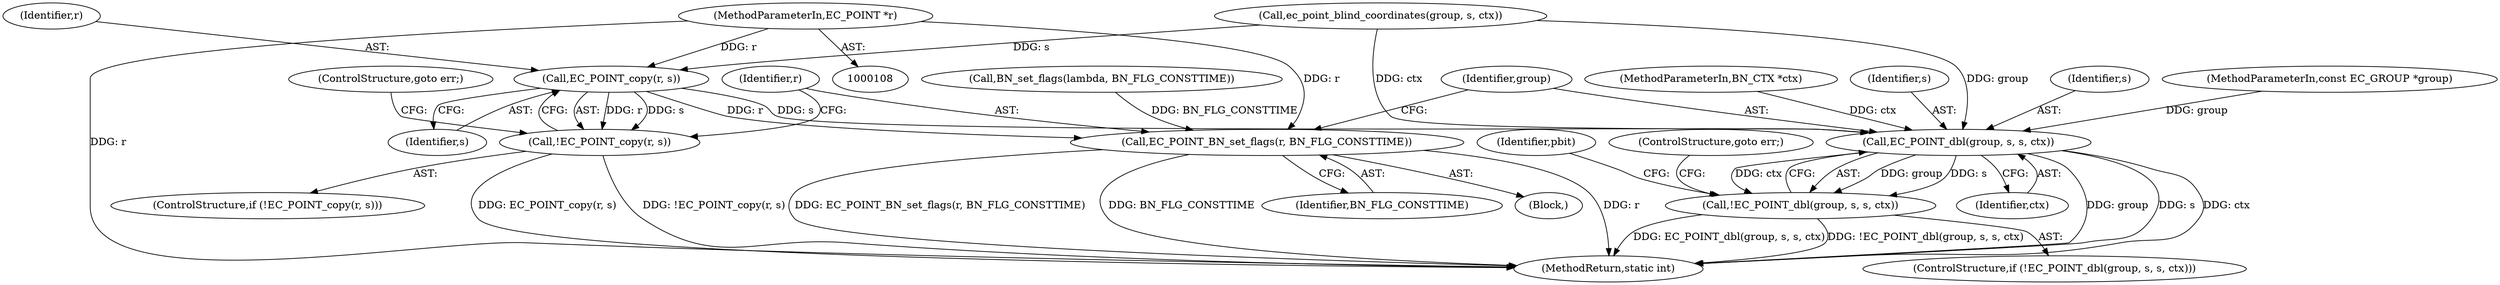 digraph "0_openssl_56fb454d281a023b3f950d969693553d3f3ceea1@pointer" {
"1000110" [label="(MethodParameterIn,EC_POINT *r)"];
"1000366" [label="(Call,EC_POINT_copy(r, s))"];
"1000365" [label="(Call,!EC_POINT_copy(r, s))"];
"1000370" [label="(Call,EC_POINT_BN_set_flags(r, BN_FLG_CONSTTIME))"];
"1000375" [label="(Call,EC_POINT_dbl(group, s, s, ctx))"];
"1000374" [label="(Call,!EC_POINT_dbl(group, s, s, ctx))"];
"1000378" [label="(Identifier,s)"];
"1000109" [label="(MethodParameterIn,const EC_GROUP *group)"];
"1000372" [label="(Identifier,BN_FLG_CONSTTIME)"];
"1000368" [label="(Identifier,s)"];
"1000369" [label="(ControlStructure,goto err;)"];
"1000373" [label="(ControlStructure,if (!EC_POINT_dbl(group, s, s, ctx)))"];
"1000374" [label="(Call,!EC_POINT_dbl(group, s, s, ctx))"];
"1000359" [label="(Call,ec_point_blind_coordinates(group, s, ctx))"];
"1000375" [label="(Call,EC_POINT_dbl(group, s, s, ctx))"];
"1000382" [label="(Identifier,pbit)"];
"1000379" [label="(Identifier,ctx)"];
"1000367" [label="(Identifier,r)"];
"1000280" [label="(Call,BN_set_flags(lambda, BN_FLG_CONSTTIME))"];
"1000366" [label="(Call,EC_POINT_copy(r, s))"];
"1000364" [label="(ControlStructure,if (!EC_POINT_copy(r, s)))"];
"1000110" [label="(MethodParameterIn,EC_POINT *r)"];
"1000370" [label="(Call,EC_POINT_BN_set_flags(r, BN_FLG_CONSTTIME))"];
"1000113" [label="(MethodParameterIn,BN_CTX *ctx)"];
"1000380" [label="(ControlStructure,goto err;)"];
"1000371" [label="(Identifier,r)"];
"1000432" [label="(MethodReturn,static int)"];
"1000377" [label="(Identifier,s)"];
"1000114" [label="(Block,)"];
"1000376" [label="(Identifier,group)"];
"1000365" [label="(Call,!EC_POINT_copy(r, s))"];
"1000110" -> "1000108"  [label="AST: "];
"1000110" -> "1000432"  [label="DDG: r"];
"1000110" -> "1000366"  [label="DDG: r"];
"1000110" -> "1000370"  [label="DDG: r"];
"1000366" -> "1000365"  [label="AST: "];
"1000366" -> "1000368"  [label="CFG: "];
"1000367" -> "1000366"  [label="AST: "];
"1000368" -> "1000366"  [label="AST: "];
"1000365" -> "1000366"  [label="CFG: "];
"1000366" -> "1000365"  [label="DDG: r"];
"1000366" -> "1000365"  [label="DDG: s"];
"1000359" -> "1000366"  [label="DDG: s"];
"1000366" -> "1000370"  [label="DDG: r"];
"1000366" -> "1000375"  [label="DDG: s"];
"1000365" -> "1000364"  [label="AST: "];
"1000369" -> "1000365"  [label="CFG: "];
"1000371" -> "1000365"  [label="CFG: "];
"1000365" -> "1000432"  [label="DDG: !EC_POINT_copy(r, s)"];
"1000365" -> "1000432"  [label="DDG: EC_POINT_copy(r, s)"];
"1000370" -> "1000114"  [label="AST: "];
"1000370" -> "1000372"  [label="CFG: "];
"1000371" -> "1000370"  [label="AST: "];
"1000372" -> "1000370"  [label="AST: "];
"1000376" -> "1000370"  [label="CFG: "];
"1000370" -> "1000432"  [label="DDG: EC_POINT_BN_set_flags(r, BN_FLG_CONSTTIME)"];
"1000370" -> "1000432"  [label="DDG: BN_FLG_CONSTTIME"];
"1000370" -> "1000432"  [label="DDG: r"];
"1000280" -> "1000370"  [label="DDG: BN_FLG_CONSTTIME"];
"1000375" -> "1000374"  [label="AST: "];
"1000375" -> "1000379"  [label="CFG: "];
"1000376" -> "1000375"  [label="AST: "];
"1000377" -> "1000375"  [label="AST: "];
"1000378" -> "1000375"  [label="AST: "];
"1000379" -> "1000375"  [label="AST: "];
"1000374" -> "1000375"  [label="CFG: "];
"1000375" -> "1000432"  [label="DDG: group"];
"1000375" -> "1000432"  [label="DDG: s"];
"1000375" -> "1000432"  [label="DDG: ctx"];
"1000375" -> "1000374"  [label="DDG: group"];
"1000375" -> "1000374"  [label="DDG: s"];
"1000375" -> "1000374"  [label="DDG: ctx"];
"1000359" -> "1000375"  [label="DDG: group"];
"1000359" -> "1000375"  [label="DDG: ctx"];
"1000109" -> "1000375"  [label="DDG: group"];
"1000113" -> "1000375"  [label="DDG: ctx"];
"1000374" -> "1000373"  [label="AST: "];
"1000380" -> "1000374"  [label="CFG: "];
"1000382" -> "1000374"  [label="CFG: "];
"1000374" -> "1000432"  [label="DDG: EC_POINT_dbl(group, s, s, ctx)"];
"1000374" -> "1000432"  [label="DDG: !EC_POINT_dbl(group, s, s, ctx)"];
}
